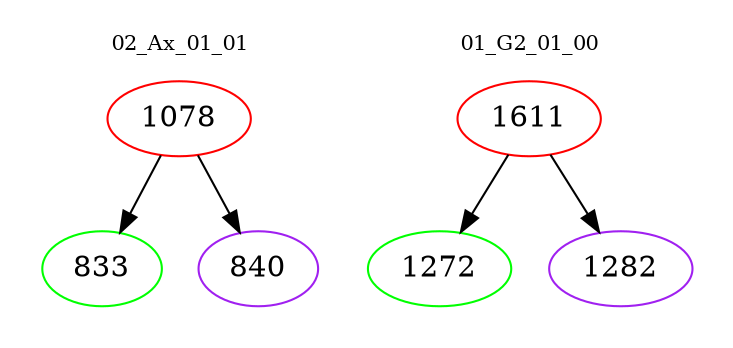 digraph{
subgraph cluster_0 {
color = white
label = "02_Ax_01_01";
fontsize=10;
T0_1078 [label="1078", color="red"]
T0_1078 -> T0_833 [color="black"]
T0_833 [label="833", color="green"]
T0_1078 -> T0_840 [color="black"]
T0_840 [label="840", color="purple"]
}
subgraph cluster_1 {
color = white
label = "01_G2_01_00";
fontsize=10;
T1_1611 [label="1611", color="red"]
T1_1611 -> T1_1272 [color="black"]
T1_1272 [label="1272", color="green"]
T1_1611 -> T1_1282 [color="black"]
T1_1282 [label="1282", color="purple"]
}
}
